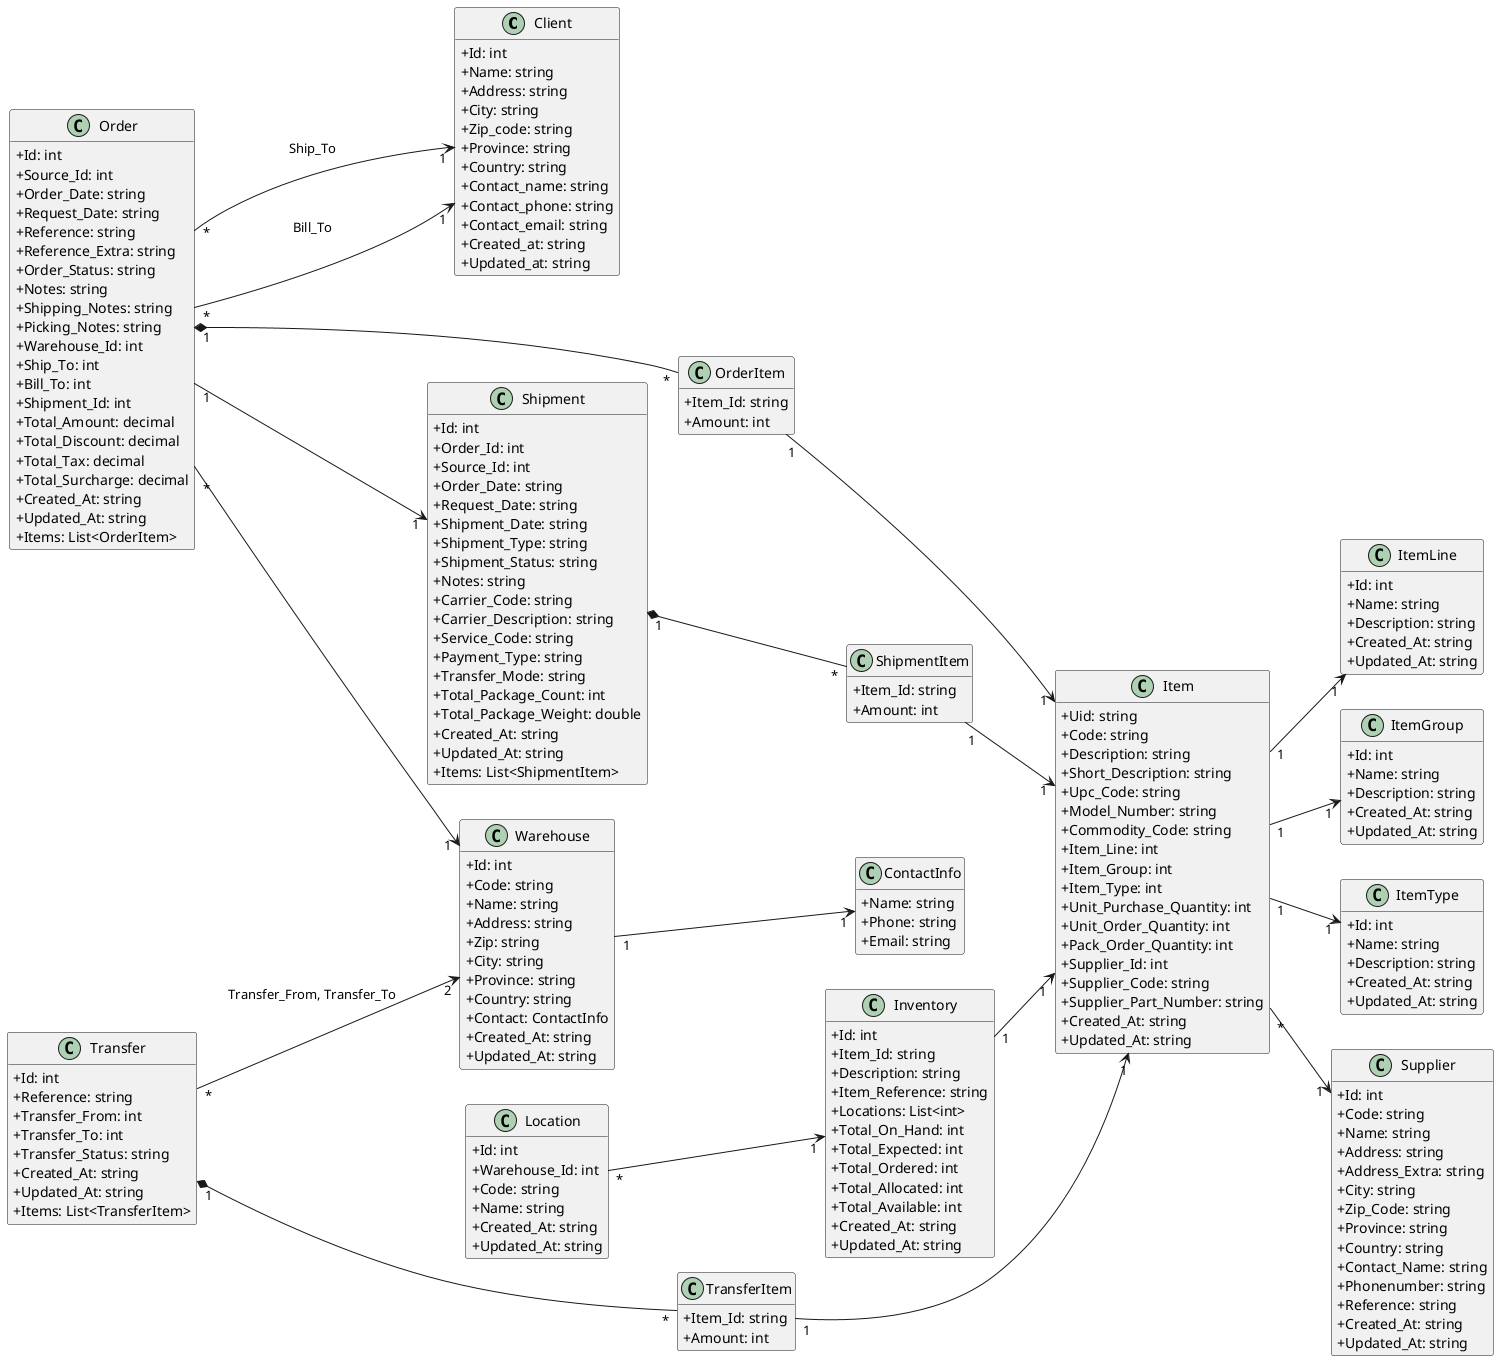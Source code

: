 @startuml

skinparam classAttributeIconSize 0
left to right direction
hide empty members
skinparam packageStyle rectangle
' skinparam linetype ortho

class Client {
  + Id: int
  + Name: string
  + Address: string
  + City: string
  + Zip_code: string
  + Province: string
  + Country: string
  + Contact_name: string
  + Contact_phone: string
  + Contact_email: string
  + Created_at: string
  + Updated_at: string
}

class ItemLine {
  + Id: int
  + Name: string
  + Description: string
  + Created_At: string
  + Updated_At: string
}

class ItemGroup {
  + Id: int
  + Name: string
  + Description: string
  + Created_At: string
  + Updated_At: string
}

class Inventory {
  + Id: int
  + Item_Id: string
  + Description: string
  + Item_Reference: string
  + Locations: List<int>
  + Total_On_Hand: int
  + Total_Expected: int
  + Total_Ordered: int
  + Total_Allocated: int
  + Total_Available: int
  + Created_At: string
  + Updated_At: string
}

class Item {
  + Uid: string
  + Code: string
  + Description: string
  + Short_Description: string
  + Upc_Code: string
  + Model_Number: string
  + Commodity_Code: string
  + Item_Line: int
  + Item_Group: int
  + Item_Type: int
  + Unit_Purchase_Quantity: int
  + Unit_Order_Quantity: int
  + Pack_Order_Quantity: int
  + Supplier_Id: int
  + Supplier_Code: string
  + Supplier_Part_Number: string
  + Created_At: string
  + Updated_At: string
}

class OrderItem {
  + Item_Id: string
  + Amount: int
}

class Order {
  + Id: int
  + Source_Id: int
  + Order_Date: string
  + Request_Date: string
  + Reference: string
  + Reference_Extra: string
  + Order_Status: string
  + Notes: string
  + Shipping_Notes: string
  + Picking_Notes: string
  + Warehouse_Id: int
  + Ship_To: int
  + Bill_To: int
  + Shipment_Id: int
  + Total_Amount: decimal
  + Total_Discount: decimal
  + Total_Tax: decimal
  + Total_Surcharge: decimal
  + Created_At: string
  + Updated_At: string
  + Items: List<OrderItem>
}

class ShipmentItem {
  + Item_Id: string
  + Amount: int
}

class Shipment {
  + Id: int
  + Order_Id: int
  + Source_Id: int
  + Order_Date: string
  + Request_Date: string
  + Shipment_Date: string
  + Shipment_Type: string
  + Shipment_Status: string
  + Notes: string
  + Carrier_Code: string
  + Carrier_Description: string
  + Service_Code: string
  + Payment_Type: string
  + Transfer_Mode: string
  + Total_Package_Count: int
  + Total_Package_Weight: double
  + Created_At: string
  + Updated_At: string
  + Items: List<ShipmentItem>
}

class Location {
  + Id: int
  + Warehouse_Id: int
  + Code: string
  + Name: string
  + Created_At: string
  + Updated_At: string
}

class ItemType {
  + Id: int
  + Name: string
  + Description: string
  + Created_At: string
  + Updated_At: string
}

class TransferItem {
  + Item_Id: string
  + Amount: int
}

class Transfer {
  + Id: int
  + Reference: string
  + Transfer_From: int
  + Transfer_To: int
  + Transfer_Status: string
  + Created_At: string
  + Updated_At: string
  + Items: List<TransferItem>
}

class ContactInfo {
  + Name: string
  + Phone: string
  + Email: string
}

class Warehouse {
  + Id: int
  + Code: string
  + Name: string
  + Address: string
  + Zip: string
  + City: string
  + Province: string
  + Country: string
  + Contact: ContactInfo
  + Created_At: string
  + Updated_At: string
}

class Supplier {
  + Id: int
  + Code: string
  + Name: string
  + Address: string
  + Address_Extra: string
  + City: string
  + Zip_Code: string
  + Province: string
  + Country: string
  + Contact_Name: string
  + Phonenumber: string
  + Reference: string
  + Created_At: string
  + Updated_At: string
}

Shipment "1" *-- "*" ShipmentItem
Order "1" *-- "*" OrderItem
Transfer "1" *-- "*" TransferItem
Item "1" --> "1" ItemLine
Item "1" --> "1" ItemGroup
Item "1" --> "1" ItemType
Inventory "1" --> "1" Item
Order "*" --> "1" Client : Ship_To
Order "*" --> "1" Client : Bill_To
Order "1" --> "1" Shipment
Location "*" --> "1" Inventory
Warehouse "1" --> "1" ContactInfo
Item "*" --> "1" Supplier
Transfer "*" --> "2" Warehouse : Transfer_From, Transfer_To
Order "*" --> "1" Warehouse

OrderItem "1" --> "1" Item
TransferItem "1" --> "1" Item
ShipmentItem "1" --> "1" Item

@enduml